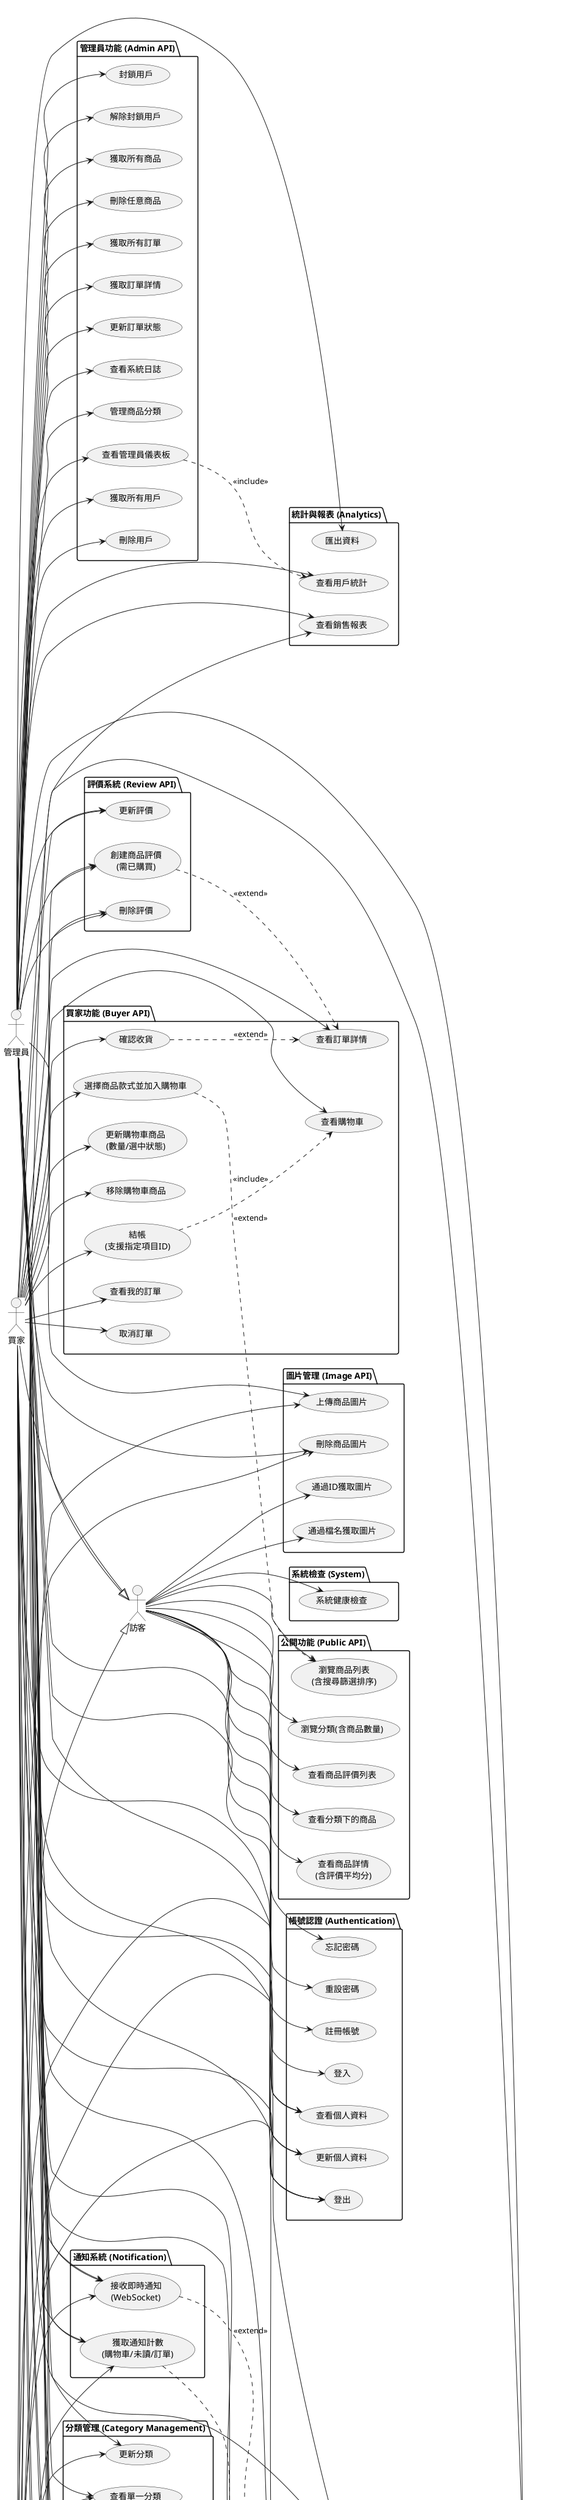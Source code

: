 @startuml Zipperoo電商平台使用案例圖
' 方向
left to right direction

'==================== Actors ====================
actor Visitor as "訪客"
actor Buyer as "買家"
actor Seller as "賣家"
actor Admin as "管理員"

'==================== Use-case Packages ====================
package "系統檢查 (System)" {
    usecase UC_HealthCheck as "系統健康檢查"
}

package "帳號認證 (Authentication)" {
    usecase UC_Register as "註冊帳號"
    usecase UC_Login as "登入"
    usecase UC_Logout as "登出"
    usecase UC_GetProfile as "查看個人資料"
    usecase UC_UpdateProfile as "更新個人資料"
    usecase UC_ForgotPassword as "忘記密碼"
    usecase UC_ResetPassword as "重設密碼"
}

package "公開功能 (Public API)" {
    usecase UC_BrowseProducts as "瀏覽商品列表\n(含搜尋篩選排序)"
    usecase UC_ViewProductDetail as "查看商品詳情\n(含評價平均分)"
    usecase UC_BrowseCategories as "瀏覽分類(含商品數量)"
    usecase UC_ViewProductReviews as "查看商品評價列表"
    usecase UC_ViewCategoryProducts as "查看分類下的商品"
}

package "分類管理 (Category Management)" {
    usecase UC_CreateCategory as "建立新分類"
    usecase UC_GetCategory as "查看單一分類"
    usecase UC_UpdateCategory as "更新分類"
    usecase UC_DeleteCategory as "刪除分類"
}

package "買家功能 (Buyer API)" {
    usecase UC_ViewCart as "查看購物車"
    usecase UC_AddCartItem as "選擇商品款式並加入購物車"
    usecase UC_UpdateCartItem as "更新購物車商品\n(數量/選中狀態)"
    usecase UC_RemoveCartItem as "移除購物車商品"
    usecase UC_Checkout as "結帳\n(支援指定項目ID)"
    usecase UC_ViewMyOrders as "查看我的訂單"
    usecase UC_ViewOrderDetail as "查看訂單詳情"
    usecase UC_CancelOrder as "取消訂單"
    usecase UC_ConfirmOrder as "確認收貨"
}

package "賣家功能 (Seller API)" {
    usecase UC_ViewDashboard as "查看賣家儀表板\n(統計資料)"
    usecase UC_GetProductStats as "查看商品統計"
    usecase UC_ViewMyProducts as "查看我的商品"
    usecase UC_CreateProduct as "上架新商品(含多款)"
    usecase UC_GetMyProduct as "查看我的單一商品"
    usecase UC_UpdateProduct as "更新商品基本資訊"
    usecase UC_DeleteProduct as "下架/刪除商品"
    usecase UC_ViewSellerOrders as "查看收到的訂單"
    usecase UC_ShipOrder as "標記訂單為已出貨"
    usecase UC_CompleteOrder as "標記訂單為已完成"
}

package "商品款式管理 (Variant Management)" {
    usecase UC_AddVariants as "為商品新增款式"
    usecase UC_UpdateVariant as "更新商品款式\n(價格/庫存/屬性)"
    usecase UC_DeleteVariant as "刪除商品款式"
}

package "評價系統 (Review API)" {
    usecase UC_CreateReview as "創建商品評價\n(需已購買)"
    usecase UC_UpdateReview as "更新評價"
    usecase UC_DeleteReview as "刪除評價"
}

package "聊天系統 (Chat API)" {
    usecase UC_CreateChatRoom as "創建或獲取聊天室"
    usecase UC_GetChatRooms as "獲取聊天室列表"
    usecase UC_GetRoomMessages as "查看聊天訊息"
    usecase UC_SendMessage as "發送訊息\n(WebSocket即時)"
    usecase UC_MarkMessagesRead as "標記訊息為已讀"
    usecase UC_GetUnreadCount as "獲取未讀訊息數量"
}

package "圖片管理 (Image API)" {
    usecase UC_UploadImages as "上傳商品圖片"
    usecase UC_DeleteImage as "刪除商品圖片"
    usecase UC_GetImageByName as "通過檔名獲取圖片"
    usecase UC_GetImageById as "通過ID獲取圖片"
}

package "通知系統 (Notification)" {
    usecase UC_GetNotificationCounts as "獲取通知計數\n(購物車/未讀/訂單)"
    usecase UC_RealTimeNotification as "接收即時通知\n(WebSocket)"
}

package "管理員功能 (Admin API)" {
    usecase UC_ViewAdminDashboard as "查看管理員儀表板"
    usecase UC_GetAllUsers as "獲取所有用戶"
    usecase UC_DeleteUser as "刪除用戶"
    usecase UC_BlockUser as "封鎖用戶"
    usecase UC_UnblockUser as "解除封鎖用戶"
    usecase UC_GetAllProducts as "獲取所有商品"
    usecase UC_AdminDeleteProduct as "刪除任意商品"
    usecase UC_GetAllOrders as "獲取所有訂單"
    usecase UC_GetOrderDetail as "獲取訂單詳情"
    usecase UC_UpdateOrderStatus as "更新訂單狀態"
    usecase UC_ViewLogs as "查看系統日誌"
    usecase UC_ManageCategories as "管理商品分類"
}

package "統計與報表 (Analytics)" {
    usecase UC_ViewSalesReport as "查看銷售報表"
    usecase UC_ViewUserStatistics as "查看用戶統計"
    usecase UC_ExportData as "匯出資料"
}

'==================== Associations ====================
' --- 訪客 ---
Visitor --> UC_HealthCheck
Visitor --> UC_Register
Visitor --> UC_Login
Visitor --> UC_ForgotPassword
Visitor --> UC_ResetPassword
Visitor --> UC_BrowseProducts
Visitor --> UC_ViewProductDetail
Visitor --> UC_BrowseCategories
Visitor --> UC_ViewProductReviews
Visitor --> UC_ViewCategoryProducts
Visitor --> UC_GetImageByName
Visitor --> UC_GetImageById

' --- 買家 ---
Buyer --> UC_Logout
Buyer --> UC_GetProfile
Buyer --> UC_UpdateProfile
Buyer --> UC_ViewCart
Buyer --> UC_AddCartItem
Buyer --> UC_UpdateCartItem
Buyer --> UC_RemoveCartItem
Buyer --> UC_Checkout
Buyer --> UC_ViewMyOrders
Buyer --> UC_ViewOrderDetail
Buyer --> UC_CancelOrder
Buyer --> UC_ConfirmOrder
Buyer --> UC_CreateReview
Buyer --> UC_UpdateReview
Buyer --> UC_DeleteReview
Buyer --> UC_CreateChatRoom
Buyer --> UC_GetChatRooms
Buyer --> UC_GetRoomMessages
Buyer --> UC_SendMessage
Buyer --> UC_MarkMessagesRead
Buyer --> UC_GetUnreadCount
Buyer --> UC_GetNotificationCounts
Buyer --> UC_RealTimeNotification
Buyer --|> Visitor

' --- 賣家 ---
Seller --> UC_Logout
Seller --> UC_GetProfile
Seller --> UC_UpdateProfile
Seller --> UC_ViewDashboard
Seller --> UC_GetProductStats
Seller --> UC_ViewMyProducts
Seller --> UC_CreateProduct
Seller --> UC_GetMyProduct
Seller --> UC_UpdateProduct
Seller --> UC_DeleteProduct
Seller --> UC_ViewSellerOrders
Seller --> UC_ShipOrder
Seller --> UC_CompleteOrder
Seller --> UC_AddVariants
Seller --> UC_UpdateVariant
Seller --> UC_DeleteVariant
Seller --> UC_UploadImages
Seller --> UC_DeleteImage
Seller --> UC_CreateCategory
Seller --> UC_GetCategory
Seller --> UC_UpdateCategory
Seller --> UC_DeleteCategory
Seller --> UC_CreateChatRoom
Seller --> UC_GetChatRooms
Seller --> UC_GetRoomMessages
Seller --> UC_SendMessage
Seller --> UC_MarkMessagesRead
Seller --> UC_GetUnreadCount
Seller --> UC_GetNotificationCounts
Seller --> UC_RealTimeNotification
Seller --> UC_ViewSalesReport
Seller --|> Visitor

' --- 管理員 ---
Admin --> UC_Logout
Admin --> UC_GetProfile
Admin --> UC_UpdateProfile
Admin --> UC_ViewAdminDashboard
Admin --> UC_GetAllUsers
Admin --> UC_DeleteUser
Admin --> UC_BlockUser
Admin --> UC_UnblockUser
Admin --> UC_GetAllProducts
Admin --> UC_AdminDeleteProduct
Admin --> UC_GetAllOrders
Admin --> UC_GetOrderDetail
Admin --> UC_UpdateOrderStatus
Admin --> UC_ViewLogs
Admin --> UC_ManageCategories
Admin --> UC_CreateCategory
Admin --> UC_GetCategory
Admin --> UC_UpdateCategory
Admin --> UC_DeleteCategory
Admin --> UC_AddVariants
Admin --> UC_UpdateVariant
Admin --> UC_DeleteVariant
Admin --> UC_CreateReview
Admin --> UC_UpdateReview
Admin --> UC_DeleteReview
Admin --> UC_CreateChatRoom
Admin --> UC_GetChatRooms
Admin --> UC_GetRoomMessages
Admin --> UC_SendMessage
Admin --> UC_MarkMessagesRead
Admin --> UC_GetUnreadCount
Admin --> UC_UploadImages
Admin --> UC_DeleteImage
Admin --> UC_GetNotificationCounts
Admin --> UC_RealTimeNotification
Admin --> UC_ViewSalesReport
Admin --> UC_ViewUserStatistics
Admin --> UC_ExportData
Admin --|> Visitor

'==================== Include / Extend ====================
UC_CreateReview ..> UC_ViewOrderDetail : <<extend>>
UC_Checkout ..> UC_ViewCart : <<include>>
UC_AddCartItem ..> UC_BrowseProducts : <<extend>>
UC_SendMessage ..> UC_CreateChatRoom : <<include>>
UC_GetNotificationCounts ..> UC_GetUnreadCount : <<include>>
UC_RealTimeNotification ..> UC_SendMessage : <<extend>>
UC_ConfirmOrder ..> UC_ViewOrderDetail : <<extend>>
UC_ViewDashboard ..> UC_GetProductStats : <<include>>
UC_ViewAdminDashboard ..> UC_ViewUserStatistics : <<include>>

@enduml

